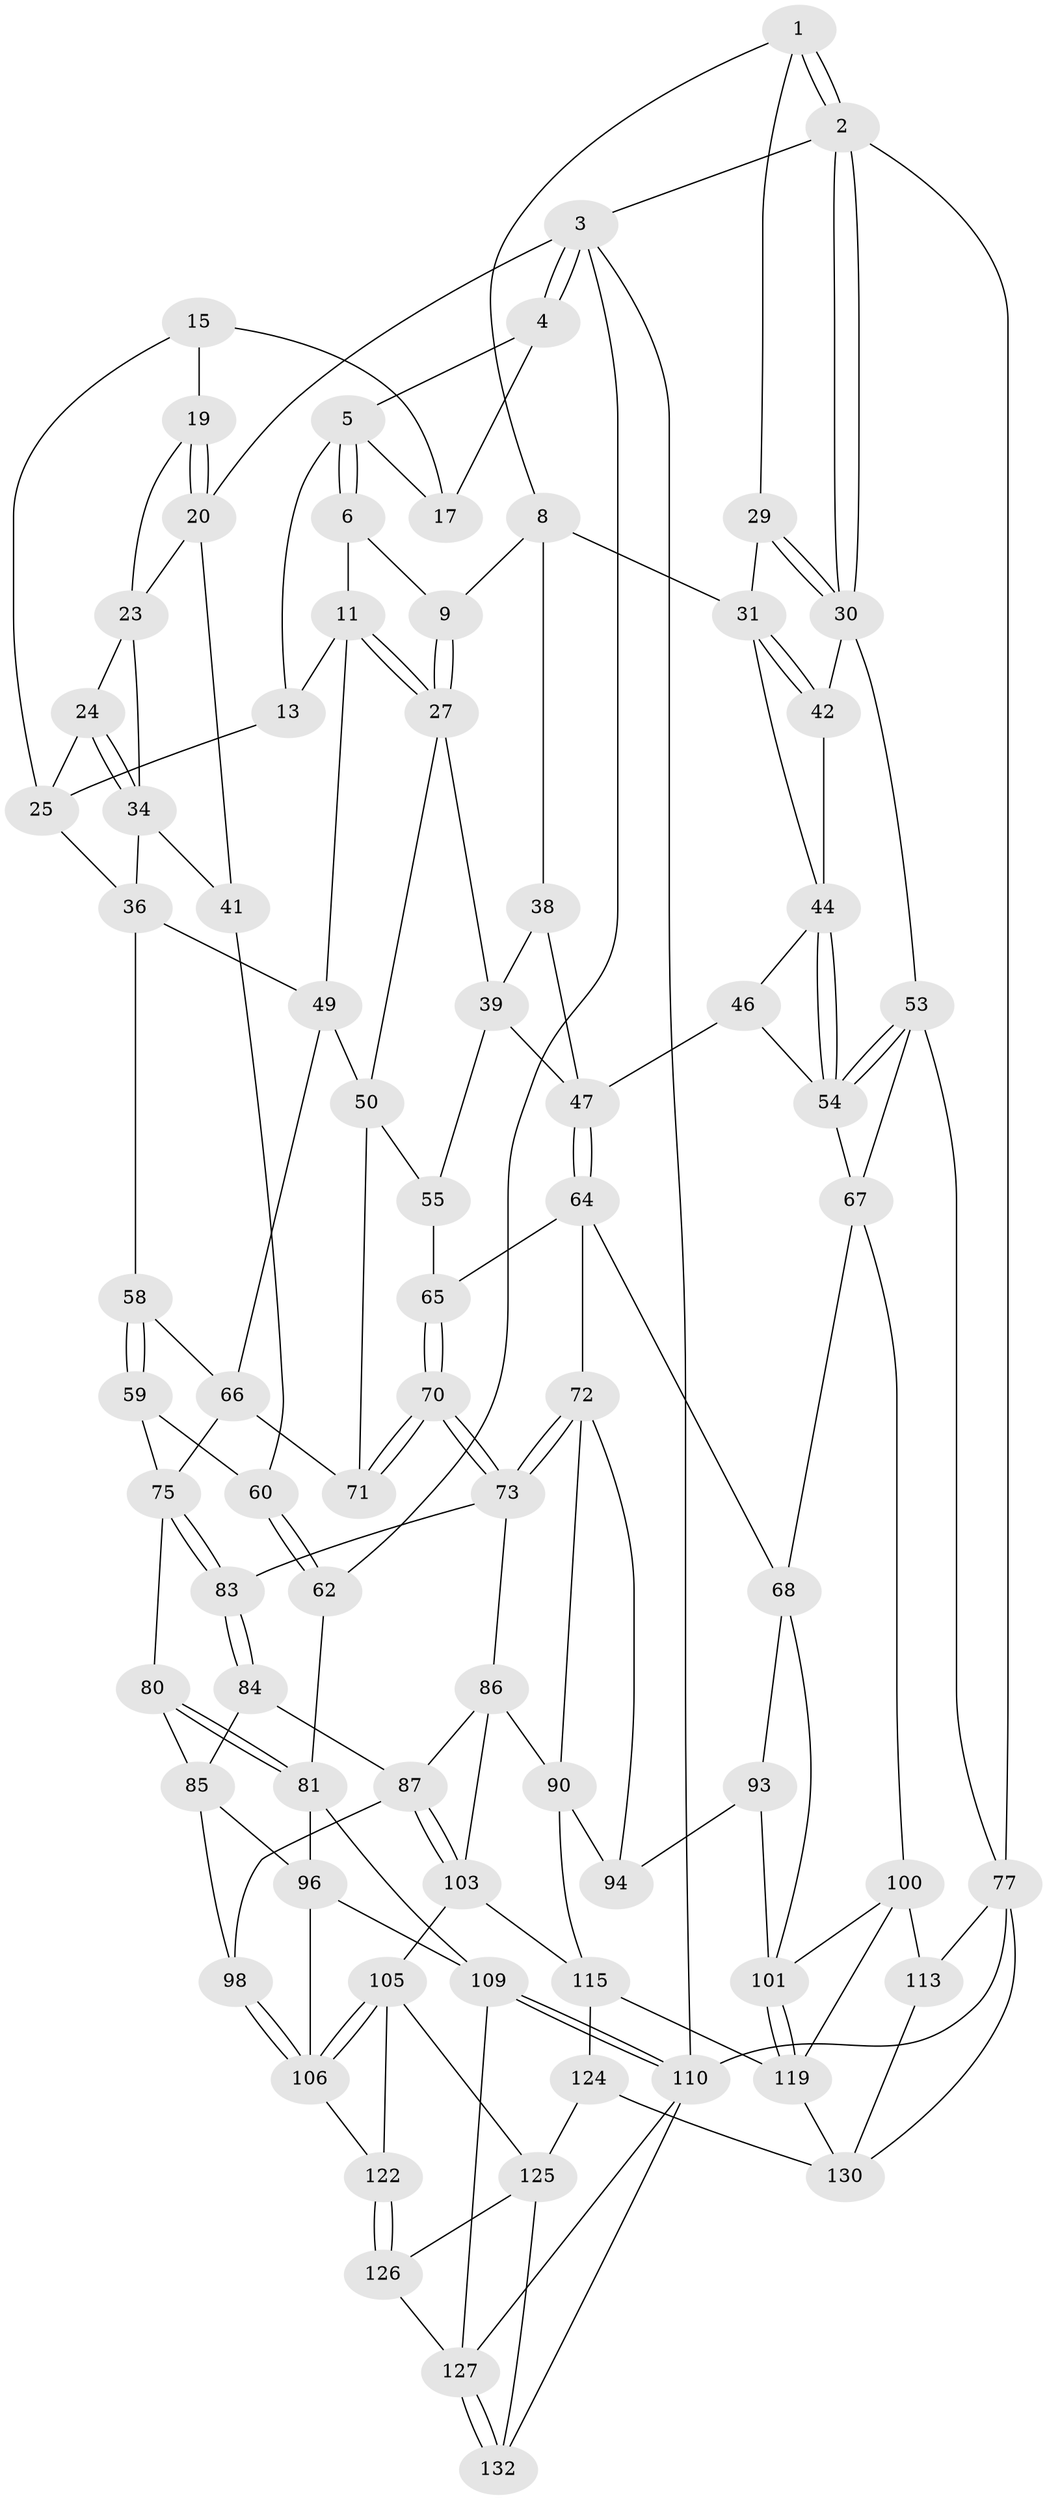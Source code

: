 // Generated by graph-tools (version 1.1) at 2025/52/02/27/25 19:52:43]
// undirected, 79 vertices, 172 edges
graph export_dot {
graph [start="1"]
  node [color=gray90,style=filled];
  1 [pos="+0.7437477709492027+0",super="+7"];
  2 [pos="+1+0"];
  3 [pos="+0+0",super="+22"];
  4 [pos="+0+0"];
  5 [pos="+0.47190139645061324+0",super="+14"];
  6 [pos="+0.5559266783839997+0",super="+10"];
  8 [pos="+0.7723206067268548+0.0838866458429006",super="+33"];
  9 [pos="+0.6769421303094535+0.10578240741594398"];
  11 [pos="+0.517564358436928+0.18544703312210567",super="+12"];
  13 [pos="+0.43373001760811747+0.07340444849219031"];
  15 [pos="+0.14619436412052458+0.0034915265384580572",super="+16"];
  17 [pos="+0.3128109645284425+0.07279920697498647",super="+18"];
  19 [pos="+0.15427805626738475+0.07115129853319656"];
  20 [pos="+0.04569717234842899+0.1493569478979919",super="+21"];
  23 [pos="+0.18411609969080683+0.12539464210958884",super="+28"];
  24 [pos="+0.2147879510286959+0.13852597996864768"];
  25 [pos="+0.23412426307318068+0.13472860788226476",super="+26"];
  27 [pos="+0.5398158553652288+0.20116413684573883",super="+40"];
  29 [pos="+0.9114215755286669+0.09071546561961266"];
  30 [pos="+1+0",super="+43"];
  31 [pos="+0.9236049397308154+0.1871179855233165",super="+32"];
  34 [pos="+0.18126967398983132+0.2858423997624976",super="+35"];
  36 [pos="+0.28838710625615743+0.3141483522270789",super="+37"];
  38 [pos="+0.7712043923010098+0.20552590167273396"];
  39 [pos="+0.6138679514979151+0.23718843356030622",super="+52"];
  41 [pos="+0.13697516989213165+0.30016412153560984"];
  42 [pos="+0.9919274584962703+0.226020903733751"];
  44 [pos="+0.932214991645042+0.2834708036556978",super="+45"];
  46 [pos="+0.8505445313192709+0.3412761281332157"];
  47 [pos="+0.8310454189773581+0.3328572122403307",super="+48"];
  49 [pos="+0.47860463004589804+0.2113406180766385",super="+51"];
  50 [pos="+0.5484071982638272+0.3370663159868535",super="+56"];
  53 [pos="+1+0.534960162549267",super="+79"];
  54 [pos="+1+0.531970567555304",super="+57"];
  55 [pos="+0.7069641812053195+0.3636557736580039"];
  58 [pos="+0.31219969710964107+0.39358668236883115"];
  59 [pos="+0.2685793852266356+0.44387362013115544"];
  60 [pos="+0.21127008218037938+0.4399658270288597",super="+61"];
  62 [pos="+0+0.43847629008447453",super="+63"];
  64 [pos="+0.7535026945874989+0.45193910991349345",super="+69"];
  65 [pos="+0.7331274099799694+0.4190112659904895"];
  66 [pos="+0.371643894551423+0.4116600267116389",super="+74"];
  67 [pos="+0.8519097949775299+0.5692913988019482",super="+99"];
  68 [pos="+0.8132453488903408+0.5755415022949707",super="+92"];
  70 [pos="+0.607833892977281+0.5093109997260156"];
  71 [pos="+0.591211067414353+0.48796801321079764"];
  72 [pos="+0.6700847808971855+0.5784000200959921",super="+89"];
  73 [pos="+0.6404729858645638+0.5545416801164029",super="+82"];
  75 [pos="+0.4267425126010688+0.5555455955888882",super="+76"];
  77 [pos="+1+1",super="+78"];
  80 [pos="+0.21958487334833515+0.5901662120651419"];
  81 [pos="+0+0.5889640869414657",super="+97"];
  83 [pos="+0.42538737811082805+0.5811806616193302"];
  84 [pos="+0.3604339923752166+0.639642873345563"];
  85 [pos="+0.2382868823482764+0.6162372945421153",super="+95"];
  86 [pos="+0.4870729905057474+0.6599757401938037",super="+91"];
  87 [pos="+0.382807168106415+0.7053722038360714",super="+88"];
  90 [pos="+0.5856923074203012+0.7494116073064586",super="+112"];
  93 [pos="+0.7332647435797335+0.7407211893708963",super="+107"];
  94 [pos="+0.7137631760861162+0.7418660735681315",super="+108"];
  96 [pos="+0.14886029285662045+0.7926968030745385",super="+118"];
  98 [pos="+0.32009368592094944+0.7804196908634278"];
  100 [pos="+0.8324385542721634+0.7925897268726314",super="+114"];
  101 [pos="+0.8040778916222574+0.7979301283116839",super="+102"];
  103 [pos="+0.5073435022330205+0.7755888509957882",super="+104"];
  105 [pos="+0.4065218164424183+0.8630490545809684",super="+121"];
  106 [pos="+0.3224363372511901+0.7859706190769044",super="+117"];
  109 [pos="+0+0.8099238786283546",super="+123"];
  110 [pos="+0+0.8700666508136974",super="+111"];
  113 [pos="+1+1"];
  115 [pos="+0.6707092116634688+0.8952215163977244",super="+116"];
  119 [pos="+0.8246092810279493+0.8781455082112728",super="+120"];
  122 [pos="+0.3489936036218453+0.9217313713430891"];
  124 [pos="+0.5485716664191214+1"];
  125 [pos="+0.5060739250262326+1",super="+129"];
  126 [pos="+0.33315855123547994+0.9446181100559611"];
  127 [pos="+0.17086252742255836+0.9788323866483866",super="+128"];
  130 [pos="+0.7648437806088969+0.9451438241723588",super="+131"];
  132 [pos="+0.07886212102429183+1"];
  1 -- 2;
  1 -- 2;
  1 -- 8;
  1 -- 29;
  2 -- 3;
  2 -- 30;
  2 -- 30;
  2 -- 77;
  3 -- 4;
  3 -- 4;
  3 -- 20;
  3 -- 62;
  3 -- 110;
  4 -- 5;
  4 -- 17;
  5 -- 6;
  5 -- 6;
  5 -- 17;
  5 -- 13;
  6 -- 9;
  6 -- 11;
  8 -- 9;
  8 -- 38;
  8 -- 31;
  9 -- 27;
  9 -- 27;
  11 -- 27;
  11 -- 27;
  11 -- 49;
  11 -- 13;
  13 -- 25;
  15 -- 19;
  15 -- 17;
  15 -- 25;
  19 -- 20;
  19 -- 20;
  19 -- 23;
  20 -- 41;
  20 -- 23;
  23 -- 24;
  23 -- 34;
  24 -- 25;
  24 -- 34;
  24 -- 34;
  25 -- 36;
  27 -- 50;
  27 -- 39;
  29 -- 30;
  29 -- 30;
  29 -- 31;
  30 -- 42;
  30 -- 53;
  31 -- 42;
  31 -- 42;
  31 -- 44;
  34 -- 41;
  34 -- 36;
  36 -- 49;
  36 -- 58;
  38 -- 39;
  38 -- 47;
  39 -- 55;
  39 -- 47;
  41 -- 60;
  42 -- 44;
  44 -- 54;
  44 -- 54;
  44 -- 46;
  46 -- 47;
  46 -- 54;
  47 -- 64;
  47 -- 64;
  49 -- 50;
  49 -- 66;
  50 -- 71;
  50 -- 55;
  53 -- 54;
  53 -- 54;
  53 -- 77;
  53 -- 67;
  54 -- 67;
  55 -- 65;
  58 -- 59;
  58 -- 59;
  58 -- 66;
  59 -- 60;
  59 -- 75;
  60 -- 62 [weight=2];
  60 -- 62;
  62 -- 81;
  64 -- 65;
  64 -- 72;
  64 -- 68;
  65 -- 70;
  65 -- 70;
  66 -- 75;
  66 -- 71;
  67 -- 68;
  67 -- 100;
  68 -- 93;
  68 -- 101;
  70 -- 71;
  70 -- 71;
  70 -- 73;
  70 -- 73;
  72 -- 73;
  72 -- 73;
  72 -- 90;
  72 -- 94;
  73 -- 83;
  73 -- 86;
  75 -- 83;
  75 -- 83;
  75 -- 80;
  77 -- 113;
  77 -- 130;
  77 -- 110;
  80 -- 81;
  80 -- 81;
  80 -- 85;
  81 -- 96;
  81 -- 109;
  83 -- 84;
  83 -- 84;
  84 -- 85;
  84 -- 87;
  85 -- 96;
  85 -- 98;
  86 -- 87;
  86 -- 90;
  86 -- 103;
  87 -- 103;
  87 -- 103;
  87 -- 98;
  90 -- 115;
  90 -- 94;
  93 -- 94 [weight=2];
  93 -- 101;
  96 -- 106;
  96 -- 109;
  98 -- 106;
  98 -- 106;
  100 -- 101;
  100 -- 113;
  100 -- 119;
  101 -- 119;
  101 -- 119;
  103 -- 105;
  103 -- 115;
  105 -- 106;
  105 -- 106;
  105 -- 122;
  105 -- 125;
  106 -- 122;
  109 -- 110;
  109 -- 110;
  109 -- 127;
  110 -- 127;
  110 -- 132;
  113 -- 130;
  115 -- 124;
  115 -- 119;
  119 -- 130;
  122 -- 126;
  122 -- 126;
  124 -- 125;
  124 -- 130;
  125 -- 132;
  125 -- 126;
  126 -- 127;
  127 -- 132;
  127 -- 132;
}
